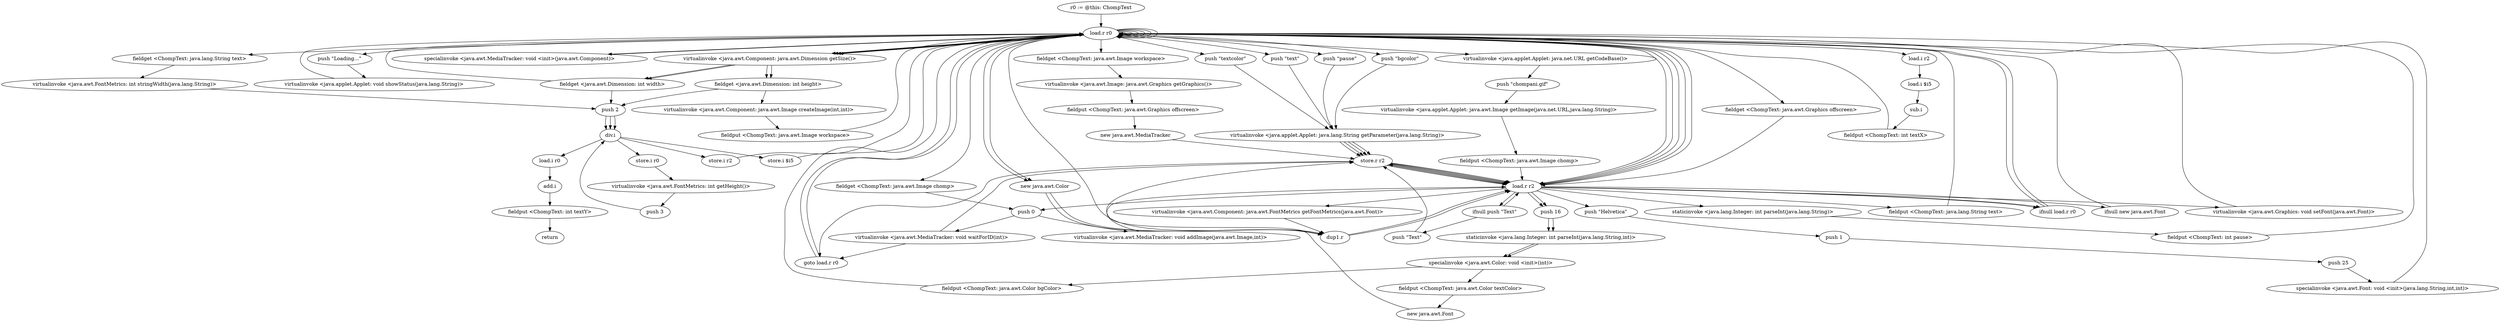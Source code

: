 digraph "" {
    "r0 := @this: ChompText"
    "load.r r0"
    "r0 := @this: ChompText"->"load.r r0";
    "push \"Loading...\""
    "load.r r0"->"push \"Loading...\"";
    "virtualinvoke <java.applet.Applet: void showStatus(java.lang.String)>"
    "push \"Loading...\""->"virtualinvoke <java.applet.Applet: void showStatus(java.lang.String)>";
    "virtualinvoke <java.applet.Applet: void showStatus(java.lang.String)>"->"load.r r0";
    "load.r r0"->"load.r r0";
    "load.r r0"->"load.r r0";
    "virtualinvoke <java.awt.Component: java.awt.Dimension getSize()>"
    "load.r r0"->"virtualinvoke <java.awt.Component: java.awt.Dimension getSize()>";
    "fieldget <java.awt.Dimension: int width>"
    "virtualinvoke <java.awt.Component: java.awt.Dimension getSize()>"->"fieldget <java.awt.Dimension: int width>";
    "fieldget <java.awt.Dimension: int width>"->"load.r r0";
    "load.r r0"->"virtualinvoke <java.awt.Component: java.awt.Dimension getSize()>";
    "fieldget <java.awt.Dimension: int height>"
    "virtualinvoke <java.awt.Component: java.awt.Dimension getSize()>"->"fieldget <java.awt.Dimension: int height>";
    "virtualinvoke <java.awt.Component: java.awt.Image createImage(int,int)>"
    "fieldget <java.awt.Dimension: int height>"->"virtualinvoke <java.awt.Component: java.awt.Image createImage(int,int)>";
    "fieldput <ChompText: java.awt.Image workspace>"
    "virtualinvoke <java.awt.Component: java.awt.Image createImage(int,int)>"->"fieldput <ChompText: java.awt.Image workspace>";
    "fieldput <ChompText: java.awt.Image workspace>"->"load.r r0";
    "load.r r0"->"load.r r0";
    "fieldget <ChompText: java.awt.Image workspace>"
    "load.r r0"->"fieldget <ChompText: java.awt.Image workspace>";
    "virtualinvoke <java.awt.Image: java.awt.Graphics getGraphics()>"
    "fieldget <ChompText: java.awt.Image workspace>"->"virtualinvoke <java.awt.Image: java.awt.Graphics getGraphics()>";
    "fieldput <ChompText: java.awt.Graphics offscreen>"
    "virtualinvoke <java.awt.Image: java.awt.Graphics getGraphics()>"->"fieldput <ChompText: java.awt.Graphics offscreen>";
    "new java.awt.MediaTracker"
    "fieldput <ChompText: java.awt.Graphics offscreen>"->"new java.awt.MediaTracker";
    "store.r r2"
    "new java.awt.MediaTracker"->"store.r r2";
    "load.r r2"
    "store.r r2"->"load.r r2";
    "load.r r2"->"load.r r0";
    "specialinvoke <java.awt.MediaTracker: void <init>(java.awt.Component)>"
    "load.r r0"->"specialinvoke <java.awt.MediaTracker: void <init>(java.awt.Component)>";
    "specialinvoke <java.awt.MediaTracker: void <init>(java.awt.Component)>"->"load.r r0";
    "load.r r0"->"load.r r0";
    "load.r r0"->"load.r r0";
    "virtualinvoke <java.applet.Applet: java.net.URL getCodeBase()>"
    "load.r r0"->"virtualinvoke <java.applet.Applet: java.net.URL getCodeBase()>";
    "push \"chompani.gif\""
    "virtualinvoke <java.applet.Applet: java.net.URL getCodeBase()>"->"push \"chompani.gif\"";
    "virtualinvoke <java.applet.Applet: java.awt.Image getImage(java.net.URL,java.lang.String)>"
    "push \"chompani.gif\""->"virtualinvoke <java.applet.Applet: java.awt.Image getImage(java.net.URL,java.lang.String)>";
    "fieldput <ChompText: java.awt.Image chomp>"
    "virtualinvoke <java.applet.Applet: java.awt.Image getImage(java.net.URL,java.lang.String)>"->"fieldput <ChompText: java.awt.Image chomp>";
    "fieldput <ChompText: java.awt.Image chomp>"->"load.r r2";
    "load.r r2"->"load.r r0";
    "fieldget <ChompText: java.awt.Image chomp>"
    "load.r r0"->"fieldget <ChompText: java.awt.Image chomp>";
    "push 0"
    "fieldget <ChompText: java.awt.Image chomp>"->"push 0";
    "virtualinvoke <java.awt.MediaTracker: void addImage(java.awt.Image,int)>"
    "push 0"->"virtualinvoke <java.awt.MediaTracker: void addImage(java.awt.Image,int)>";
    "virtualinvoke <java.awt.MediaTracker: void addImage(java.awt.Image,int)>"->"load.r r2";
    "load.r r2"->"push 0";
    "virtualinvoke <java.awt.MediaTracker: void waitForID(int)>"
    "push 0"->"virtualinvoke <java.awt.MediaTracker: void waitForID(int)>";
    "goto load.r r0"
    "virtualinvoke <java.awt.MediaTracker: void waitForID(int)>"->"goto load.r r0";
    "goto load.r r0"->"load.r r0";
    "push \"text\""
    "load.r r0"->"push \"text\"";
    "virtualinvoke <java.applet.Applet: java.lang.String getParameter(java.lang.String)>"
    "push \"text\""->"virtualinvoke <java.applet.Applet: java.lang.String getParameter(java.lang.String)>";
    "virtualinvoke <java.applet.Applet: java.lang.String getParameter(java.lang.String)>"->"store.r r2";
    "store.r r2"->"load.r r2";
    "ifnull push \"Text\""
    "load.r r2"->"ifnull push \"Text\"";
    "ifnull push \"Text\""->"load.r r2";
    "load.r r2"->"store.r r2";
    "store.r r2"->"goto load.r r0";
    "goto load.r r0"->"load.r r0";
    "load.r r0"->"load.r r2";
    "fieldput <ChompText: java.lang.String text>"
    "load.r r2"->"fieldput <ChompText: java.lang.String text>";
    "fieldput <ChompText: java.lang.String text>"->"load.r r0";
    "push \"pause\""
    "load.r r0"->"push \"pause\"";
    "push \"pause\""->"virtualinvoke <java.applet.Applet: java.lang.String getParameter(java.lang.String)>";
    "virtualinvoke <java.applet.Applet: java.lang.String getParameter(java.lang.String)>"->"store.r r2";
    "store.r r2"->"load.r r2";
    "ifnull load.r r0"
    "load.r r2"->"ifnull load.r r0";
    "ifnull load.r r0"->"load.r r0";
    "load.r r0"->"load.r r2";
    "staticinvoke <java.lang.Integer: int parseInt(java.lang.String)>"
    "load.r r2"->"staticinvoke <java.lang.Integer: int parseInt(java.lang.String)>";
    "fieldput <ChompText: int pause>"
    "staticinvoke <java.lang.Integer: int parseInt(java.lang.String)>"->"fieldput <ChompText: int pause>";
    "fieldput <ChompText: int pause>"->"load.r r0";
    "push \"bgcolor\""
    "load.r r0"->"push \"bgcolor\"";
    "push \"bgcolor\""->"virtualinvoke <java.applet.Applet: java.lang.String getParameter(java.lang.String)>";
    "virtualinvoke <java.applet.Applet: java.lang.String getParameter(java.lang.String)>"->"store.r r2";
    "store.r r2"->"load.r r2";
    "load.r r2"->"ifnull load.r r0";
    "ifnull load.r r0"->"load.r r0";
    "new java.awt.Color"
    "load.r r0"->"new java.awt.Color";
    "dup1.r"
    "new java.awt.Color"->"dup1.r";
    "dup1.r"->"load.r r2";
    "push 16"
    "load.r r2"->"push 16";
    "staticinvoke <java.lang.Integer: int parseInt(java.lang.String,int)>"
    "push 16"->"staticinvoke <java.lang.Integer: int parseInt(java.lang.String,int)>";
    "specialinvoke <java.awt.Color: void <init>(int)>"
    "staticinvoke <java.lang.Integer: int parseInt(java.lang.String,int)>"->"specialinvoke <java.awt.Color: void <init>(int)>";
    "fieldput <ChompText: java.awt.Color bgColor>"
    "specialinvoke <java.awt.Color: void <init>(int)>"->"fieldput <ChompText: java.awt.Color bgColor>";
    "fieldput <ChompText: java.awt.Color bgColor>"->"load.r r0";
    "push \"textcolor\""
    "load.r r0"->"push \"textcolor\"";
    "push \"textcolor\""->"virtualinvoke <java.applet.Applet: java.lang.String getParameter(java.lang.String)>";
    "virtualinvoke <java.applet.Applet: java.lang.String getParameter(java.lang.String)>"->"store.r r2";
    "store.r r2"->"load.r r2";
    "ifnull new java.awt.Font"
    "load.r r2"->"ifnull new java.awt.Font";
    "ifnull new java.awt.Font"->"load.r r0";
    "load.r r0"->"new java.awt.Color";
    "new java.awt.Color"->"dup1.r";
    "dup1.r"->"load.r r2";
    "load.r r2"->"push 16";
    "push 16"->"staticinvoke <java.lang.Integer: int parseInt(java.lang.String,int)>";
    "staticinvoke <java.lang.Integer: int parseInt(java.lang.String,int)>"->"specialinvoke <java.awt.Color: void <init>(int)>";
    "fieldput <ChompText: java.awt.Color textColor>"
    "specialinvoke <java.awt.Color: void <init>(int)>"->"fieldput <ChompText: java.awt.Color textColor>";
    "new java.awt.Font"
    "fieldput <ChompText: java.awt.Color textColor>"->"new java.awt.Font";
    "new java.awt.Font"->"store.r r2";
    "store.r r2"->"load.r r2";
    "push \"Helvetica\""
    "load.r r2"->"push \"Helvetica\"";
    "push 1"
    "push \"Helvetica\""->"push 1";
    "push 25"
    "push 1"->"push 25";
    "specialinvoke <java.awt.Font: void <init>(java.lang.String,int,int)>"
    "push 25"->"specialinvoke <java.awt.Font: void <init>(java.lang.String,int,int)>";
    "specialinvoke <java.awt.Font: void <init>(java.lang.String,int,int)>"->"load.r r0";
    "fieldget <ChompText: java.awt.Graphics offscreen>"
    "load.r r0"->"fieldget <ChompText: java.awt.Graphics offscreen>";
    "fieldget <ChompText: java.awt.Graphics offscreen>"->"load.r r2";
    "virtualinvoke <java.awt.Graphics: void setFont(java.awt.Font)>"
    "load.r r2"->"virtualinvoke <java.awt.Graphics: void setFont(java.awt.Font)>";
    "virtualinvoke <java.awt.Graphics: void setFont(java.awt.Font)>"->"load.r r0";
    "load.r r0"->"load.r r0";
    "load.r r0"->"load.r r2";
    "virtualinvoke <java.awt.Component: java.awt.FontMetrics getFontMetrics(java.awt.Font)>"
    "load.r r2"->"virtualinvoke <java.awt.Component: java.awt.FontMetrics getFontMetrics(java.awt.Font)>";
    "virtualinvoke <java.awt.Component: java.awt.FontMetrics getFontMetrics(java.awt.Font)>"->"dup1.r";
    "dup1.r"->"load.r r0";
    "load.r r0"->"virtualinvoke <java.awt.Component: java.awt.Dimension getSize()>";
    "virtualinvoke <java.awt.Component: java.awt.Dimension getSize()>"->"fieldget <java.awt.Dimension: int width>";
    "push 2"
    "fieldget <java.awt.Dimension: int width>"->"push 2";
    "div.i"
    "push 2"->"div.i";
    "store.i r2"
    "div.i"->"store.i r2";
    "store.i r2"->"load.r r0";
    "fieldget <ChompText: java.lang.String text>"
    "load.r r0"->"fieldget <ChompText: java.lang.String text>";
    "virtualinvoke <java.awt.FontMetrics: int stringWidth(java.lang.String)>"
    "fieldget <ChompText: java.lang.String text>"->"virtualinvoke <java.awt.FontMetrics: int stringWidth(java.lang.String)>";
    "virtualinvoke <java.awt.FontMetrics: int stringWidth(java.lang.String)>"->"push 2";
    "push 2"->"div.i";
    "store.i $i5"
    "div.i"->"store.i $i5";
    "store.i $i5"->"load.r r0";
    "load.i r2"
    "load.r r0"->"load.i r2";
    "load.i $i5"
    "load.i r2"->"load.i $i5";
    "sub.i"
    "load.i $i5"->"sub.i";
    "fieldput <ChompText: int textX>"
    "sub.i"->"fieldput <ChompText: int textX>";
    "fieldput <ChompText: int textX>"->"load.r r0";
    "load.r r0"->"virtualinvoke <java.awt.Component: java.awt.Dimension getSize()>";
    "virtualinvoke <java.awt.Component: java.awt.Dimension getSize()>"->"fieldget <java.awt.Dimension: int height>";
    "fieldget <java.awt.Dimension: int height>"->"push 2";
    "push 2"->"div.i";
    "store.i r0"
    "div.i"->"store.i r0";
    "virtualinvoke <java.awt.FontMetrics: int getHeight()>"
    "store.i r0"->"virtualinvoke <java.awt.FontMetrics: int getHeight()>";
    "push 3"
    "virtualinvoke <java.awt.FontMetrics: int getHeight()>"->"push 3";
    "push 3"->"div.i";
    "load.i r0"
    "div.i"->"load.i r0";
    "add.i"
    "load.i r0"->"add.i";
    "fieldput <ChompText: int textY>"
    "add.i"->"fieldput <ChompText: int textY>";
    "return"
    "fieldput <ChompText: int textY>"->"return";
    "push \"Text\""
    "ifnull push \"Text\""->"push \"Text\"";
    "push \"Text\""->"store.r r2";
    "virtualinvoke <java.awt.MediaTracker: void waitForID(int)>"->"store.r r2";
}
